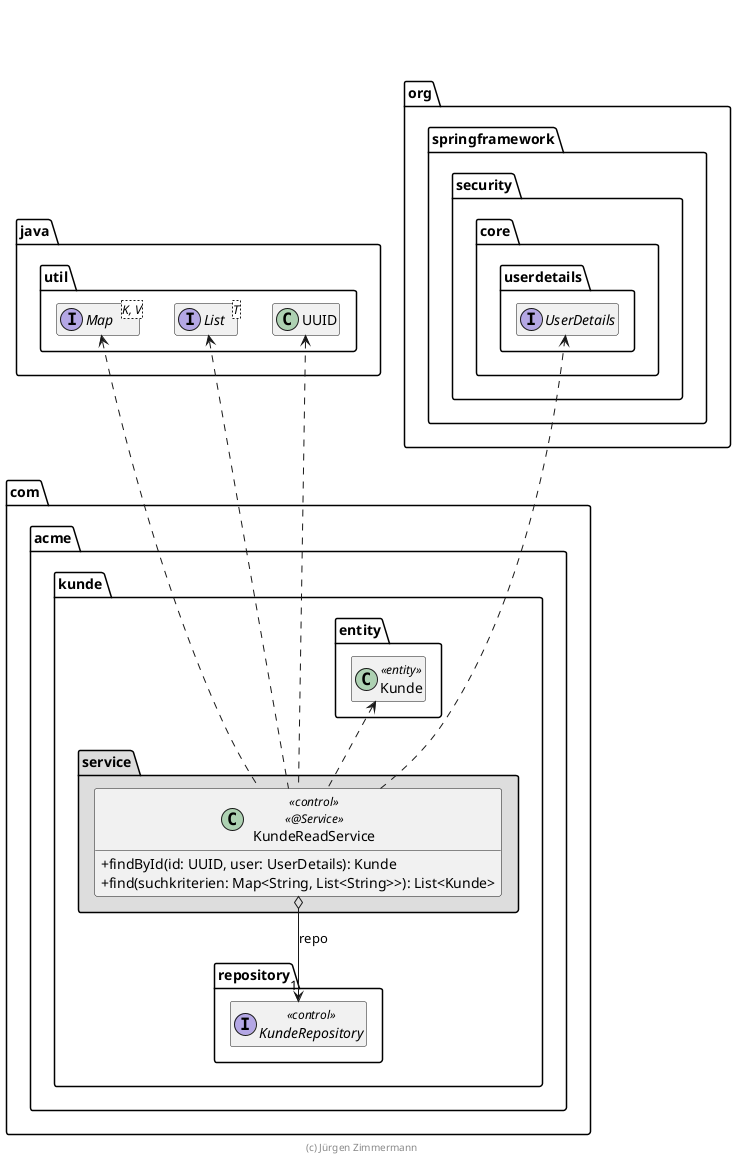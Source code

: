 ' Copyright (C) 2019 - present Juergen Zimmermann, Hochschule Karlsruhe
'
' This program is free software: you can redistribute it and/or modify
' it under the terms of the GNU General Public License as published by
' the Free Software Foundation, either version 3 of the License, or
' (at your option) any later version.
'
' This program is distributed in the hope that it will be useful,
' but WITHOUT ANY WARRANTY; without even the implied warranty of
' MERCHANTABILITY or FITNESS FOR A PARTICULAR PURPOSE.  See the
' GNU General Public License for more details.
'
' You should have received a copy of the GNU General Public License
' along with this program.  If not, see <https://www.gnu.org/licenses/>.
@startuml KundeService

skinparam classAttributeIconSize 0

package java.util {
    interface List<T>
    interface Map<K, V>
    class UUID
}

package org.springframework.security.core.userdetails {
    interface UserDetails

    List .right[hidden].> UserDetails
}


package com.acme.kunde {
    package entity {
        class Kunde << entity >>

        Kunde .up[hidden].> UUID
        Kunde .up[hidden].> UserDetails
    }

    package repository {
        interface KundeRepository << control >>
    }

    package service #DDDDDD {
        class KundeReadService << control >> << @Service >> {
            + findById(id: UUID, user: UserDetails): Kunde
            + find(suchkriterien: Map<String, List<String>>): List<Kunde>
        }

        KundeReadService o--> "1" KundeRepository : repo
        KundeReadService .up.> Kunde
        KundeReadService .up.> UUID
        KundeReadService .up.> List
        KundeReadService .up.> Map
        KundeReadService ..> UserDetails
    }
}

hide empty members

footer (c) Jürgen Zimmermann

@enduml
